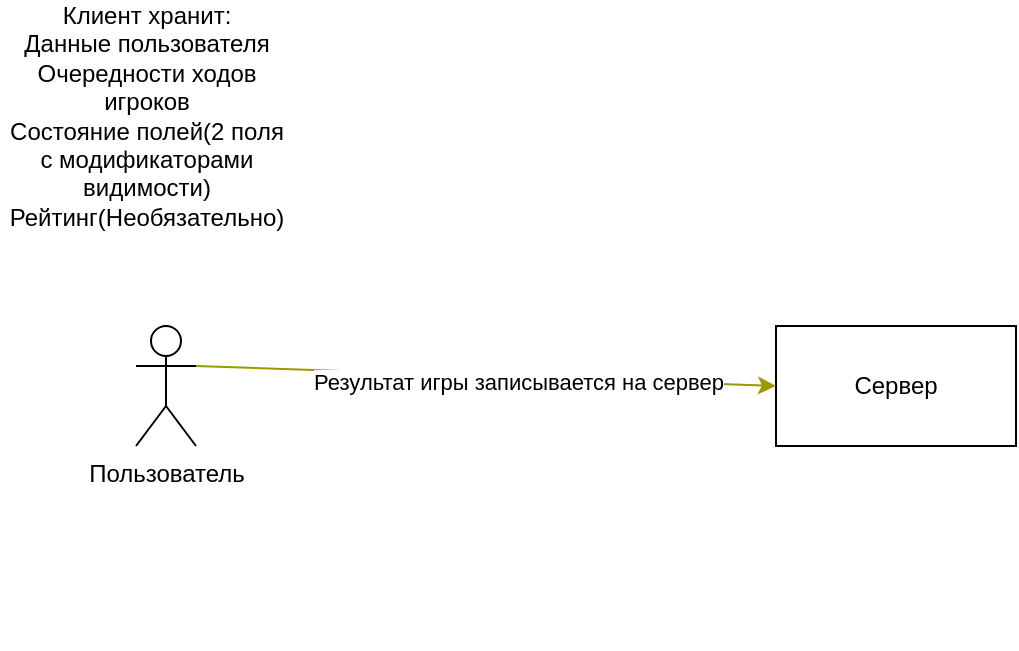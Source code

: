 <mxfile version="21.1.5" type="device">
  <diagram name="Страница 1" id="drIG9qG10kWce2cWh1Kh">
    <mxGraphModel dx="1002" dy="553" grid="1" gridSize="10" guides="1" tooltips="1" connect="1" arrows="1" fold="1" page="1" pageScale="1" pageWidth="827" pageHeight="1169" math="0" shadow="0">
      <root>
        <mxCell id="0" />
        <mxCell id="1" parent="0" />
        <mxCell id="SXOTjNvAS6LuZ1P654HD-1" value="Пользователь" style="shape=umlActor;verticalLabelPosition=bottom;verticalAlign=top;html=1;outlineConnect=0;" parent="1" vertex="1">
          <mxGeometry x="160" y="270" width="30" height="60" as="geometry" />
        </mxCell>
        <mxCell id="SXOTjNvAS6LuZ1P654HD-2" value="Сервер" style="rounded=0;whiteSpace=wrap;html=1;" parent="1" vertex="1">
          <mxGeometry x="480" y="270" width="120" height="60" as="geometry" />
        </mxCell>
        <mxCell id="SXOTjNvAS6LuZ1P654HD-3" value="&lt;br&gt;" style="endArrow=classic;html=1;rounded=0;strokeColor=#999900;exitX=1;exitY=0.333;exitDx=0;exitDy=0;exitPerimeter=0;entryX=0;entryY=0.5;entryDx=0;entryDy=0;" parent="1" source="SXOTjNvAS6LuZ1P654HD-1" target="SXOTjNvAS6LuZ1P654HD-2" edge="1">
          <mxGeometry x="1" y="-153" width="50" height="50" relative="1" as="geometry">
            <mxPoint x="270" y="170" as="sourcePoint" />
            <mxPoint x="320" y="120" as="targetPoint" />
            <mxPoint x="41" y="-28" as="offset" />
          </mxGeometry>
        </mxCell>
        <mxCell id="iq4v_wgyZzh4aaS-EKHV-1" value="Результат игры записывается на сервер" style="edgeLabel;html=1;align=center;verticalAlign=middle;resizable=0;points=[];" parent="SXOTjNvAS6LuZ1P654HD-3" vertex="1" connectable="0">
          <mxGeometry x="0.111" y="-2" relative="1" as="geometry">
            <mxPoint as="offset" />
          </mxGeometry>
        </mxCell>
        <mxCell id="SXOTjNvAS6LuZ1P654HD-6" value="Клиент хранит:&lt;br&gt;Данные пользователя&lt;br&gt;Очередности ходов игроков&lt;br style=&quot;border-color: var(--border-color);&quot;&gt;Состояние полей(2 поля с модификаторами видимости)&lt;br&gt;Рейтинг(Необязательно)" style="text;html=1;strokeColor=none;fillColor=none;align=center;verticalAlign=middle;whiteSpace=wrap;rounded=0;" parent="1" vertex="1">
          <mxGeometry x="92.5" y="150" width="145" height="30" as="geometry" />
        </mxCell>
      </root>
    </mxGraphModel>
  </diagram>
</mxfile>
